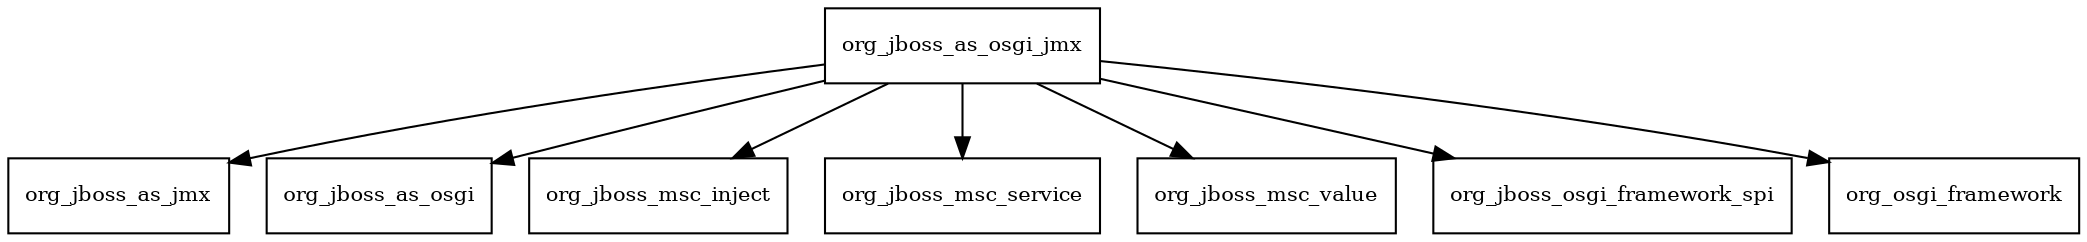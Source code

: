 digraph jboss_as_osgi_jmx_7_4_0_Final_redhat_19_package_dependencies {
  node [shape = box, fontsize=10.0];
  org_jboss_as_osgi_jmx -> org_jboss_as_jmx;
  org_jboss_as_osgi_jmx -> org_jboss_as_osgi;
  org_jboss_as_osgi_jmx -> org_jboss_msc_inject;
  org_jboss_as_osgi_jmx -> org_jboss_msc_service;
  org_jboss_as_osgi_jmx -> org_jboss_msc_value;
  org_jboss_as_osgi_jmx -> org_jboss_osgi_framework_spi;
  org_jboss_as_osgi_jmx -> org_osgi_framework;
}
